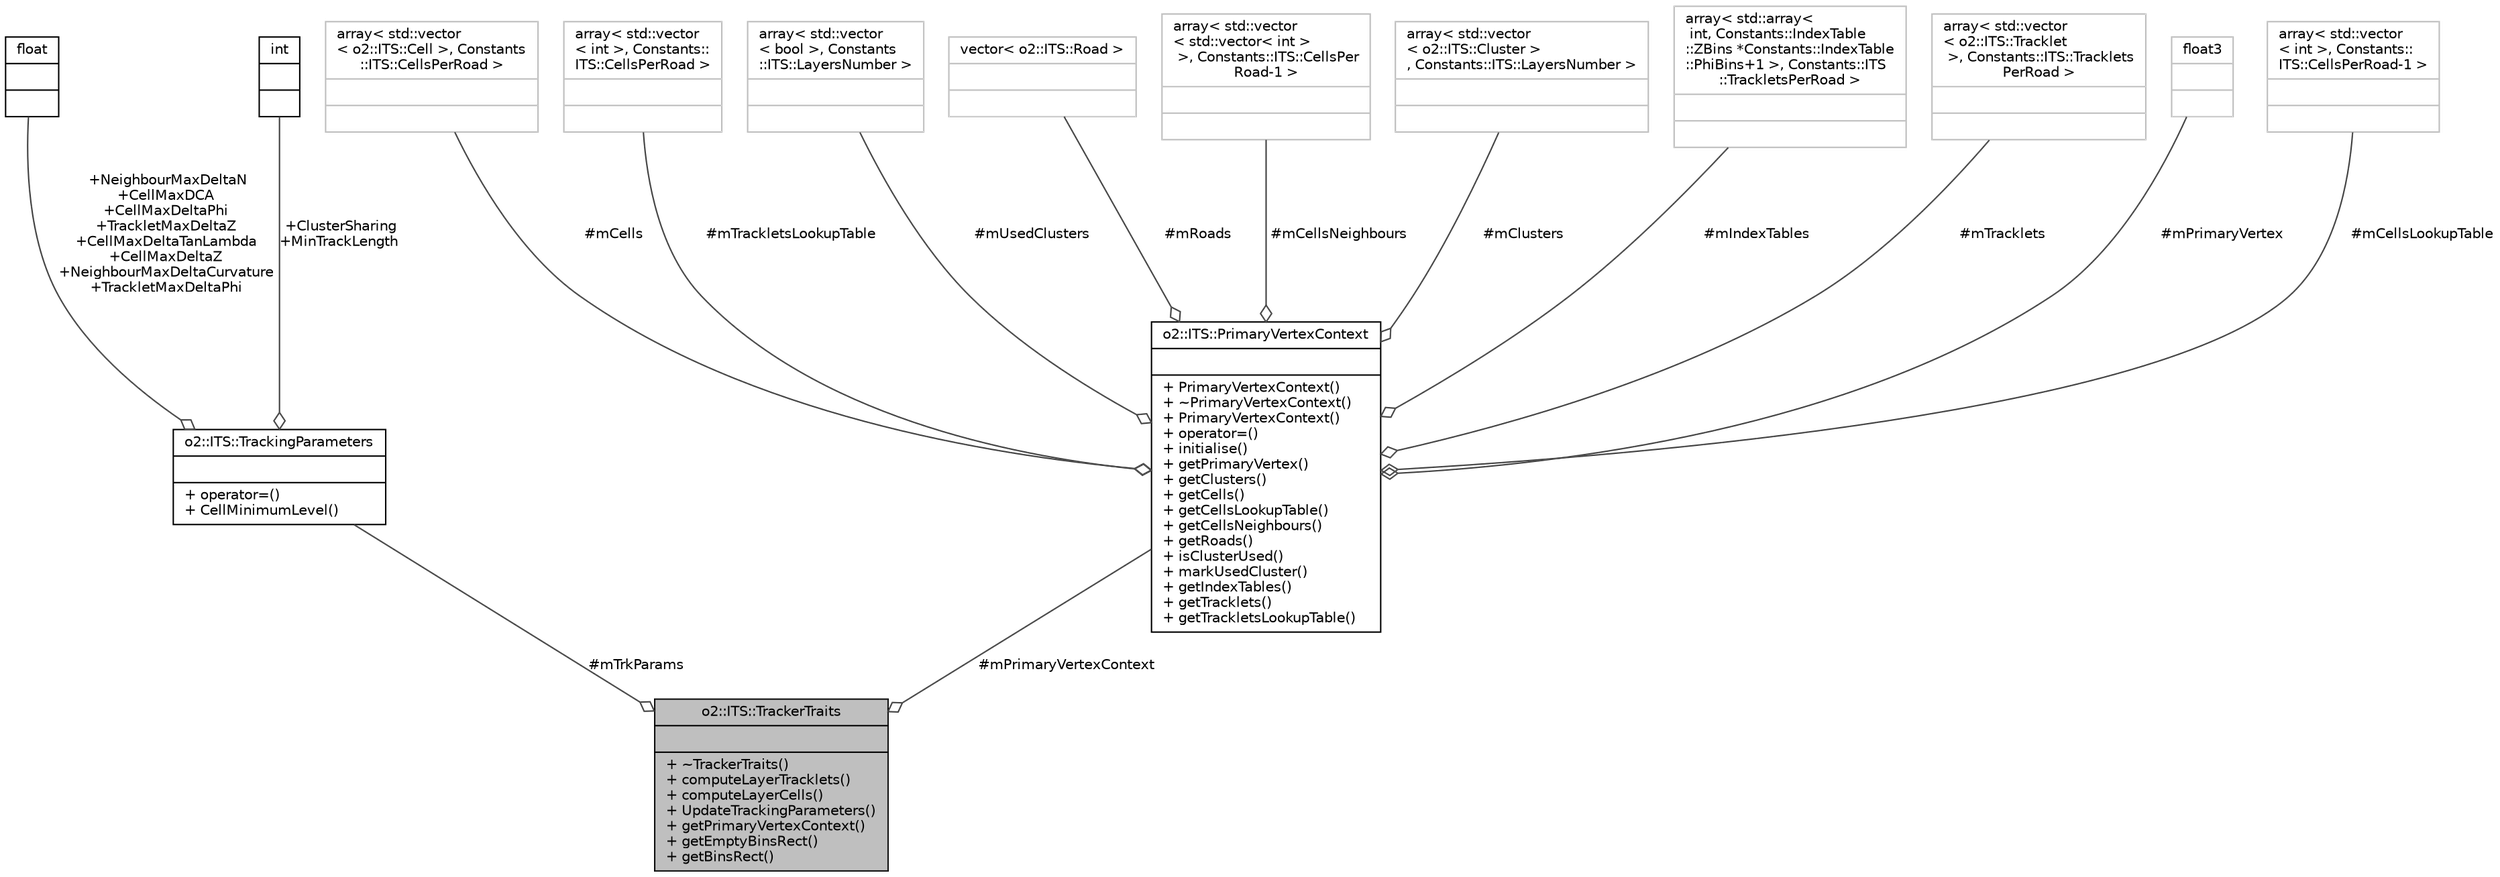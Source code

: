 digraph "o2::ITS::TrackerTraits"
{
 // INTERACTIVE_SVG=YES
  bgcolor="transparent";
  edge [fontname="Helvetica",fontsize="10",labelfontname="Helvetica",labelfontsize="10"];
  node [fontname="Helvetica",fontsize="10",shape=record];
  Node1 [label="{o2::ITS::TrackerTraits\n||+ ~TrackerTraits()\l+ computeLayerTracklets()\l+ computeLayerCells()\l+ UpdateTrackingParameters()\l+ getPrimaryVertexContext()\l+ getEmptyBinsRect()\l+ getBinsRect()\l}",height=0.2,width=0.4,color="black", fillcolor="grey75", style="filled" fontcolor="black"];
  Node2 -> Node1 [color="grey25",fontsize="10",style="solid",label=" #mTrkParams" ,arrowhead="odiamond",fontname="Helvetica"];
  Node2 [label="{o2::ITS::TrackingParameters\n||+ operator=()\l+ CellMinimumLevel()\l}",height=0.2,width=0.4,color="black",URL="$d4/d4f/structo2_1_1ITS_1_1TrackingParameters.html"];
  Node3 -> Node2 [color="grey25",fontsize="10",style="solid",label=" +NeighbourMaxDeltaN\n+CellMaxDCA\n+CellMaxDeltaPhi\n+TrackletMaxDeltaZ\n+CellMaxDeltaTanLambda\n+CellMaxDeltaZ\n+NeighbourMaxDeltaCurvature\n+TrackletMaxDeltaPhi" ,arrowhead="odiamond",fontname="Helvetica"];
  Node3 [label="{float\n||}",height=0.2,width=0.4,color="black",URL="$d4/dc3/classfloat.html"];
  Node4 -> Node2 [color="grey25",fontsize="10",style="solid",label=" +ClusterSharing\n+MinTrackLength" ,arrowhead="odiamond",fontname="Helvetica"];
  Node4 [label="{int\n||}",height=0.2,width=0.4,color="black",URL="$d1/da0/classint.html"];
  Node5 -> Node1 [color="grey25",fontsize="10",style="solid",label=" #mPrimaryVertexContext" ,arrowhead="odiamond",fontname="Helvetica"];
  Node5 [label="{o2::ITS::PrimaryVertexContext\n||+ PrimaryVertexContext()\l+ ~PrimaryVertexContext()\l+ PrimaryVertexContext()\l+ operator=()\l+ initialise()\l+ getPrimaryVertex()\l+ getClusters()\l+ getCells()\l+ getCellsLookupTable()\l+ getCellsNeighbours()\l+ getRoads()\l+ isClusterUsed()\l+ markUsedCluster()\l+ getIndexTables()\l+ getTracklets()\l+ getTrackletsLookupTable()\l}",height=0.2,width=0.4,color="black",URL="$d4/d78/classo2_1_1ITS_1_1PrimaryVertexContext.html"];
  Node6 -> Node5 [color="grey25",fontsize="10",style="solid",label=" #mCells" ,arrowhead="odiamond",fontname="Helvetica"];
  Node6 [label="{array\< std::vector\l\< o2::ITS::Cell \>, Constants\l::ITS::CellsPerRoad \>\n||}",height=0.2,width=0.4,color="grey75"];
  Node7 -> Node5 [color="grey25",fontsize="10",style="solid",label=" #mTrackletsLookupTable" ,arrowhead="odiamond",fontname="Helvetica"];
  Node7 [label="{array\< std::vector\l\< int \>, Constants::\lITS::CellsPerRoad \>\n||}",height=0.2,width=0.4,color="grey75"];
  Node8 -> Node5 [color="grey25",fontsize="10",style="solid",label=" #mUsedClusters" ,arrowhead="odiamond",fontname="Helvetica"];
  Node8 [label="{array\< std::vector\l\< bool \>, Constants\l::ITS::LayersNumber \>\n||}",height=0.2,width=0.4,color="grey75"];
  Node9 -> Node5 [color="grey25",fontsize="10",style="solid",label=" #mRoads" ,arrowhead="odiamond",fontname="Helvetica"];
  Node9 [label="{vector\< o2::ITS::Road \>\n||}",height=0.2,width=0.4,color="grey75"];
  Node10 -> Node5 [color="grey25",fontsize="10",style="solid",label=" #mCellsNeighbours" ,arrowhead="odiamond",fontname="Helvetica"];
  Node10 [label="{array\< std::vector\l\< std::vector\< int \>\l \>, Constants::ITS::CellsPer\lRoad-1 \>\n||}",height=0.2,width=0.4,color="grey75"];
  Node11 -> Node5 [color="grey25",fontsize="10",style="solid",label=" #mClusters" ,arrowhead="odiamond",fontname="Helvetica"];
  Node11 [label="{array\< std::vector\l\< o2::ITS::Cluster \>\l, Constants::ITS::LayersNumber \>\n||}",height=0.2,width=0.4,color="grey75"];
  Node12 -> Node5 [color="grey25",fontsize="10",style="solid",label=" #mIndexTables" ,arrowhead="odiamond",fontname="Helvetica"];
  Node12 [label="{array\< std::array\<\l int, Constants::IndexTable\l::ZBins *Constants::IndexTable\l::PhiBins+1 \>, Constants::ITS\l::TrackletsPerRoad \>\n||}",height=0.2,width=0.4,color="grey75"];
  Node13 -> Node5 [color="grey25",fontsize="10",style="solid",label=" #mTracklets" ,arrowhead="odiamond",fontname="Helvetica"];
  Node13 [label="{array\< std::vector\l\< o2::ITS::Tracklet\l \>, Constants::ITS::Tracklets\lPerRoad \>\n||}",height=0.2,width=0.4,color="grey75"];
  Node14 -> Node5 [color="grey25",fontsize="10",style="solid",label=" #mPrimaryVertex" ,arrowhead="odiamond",fontname="Helvetica"];
  Node14 [label="{float3\n||}",height=0.2,width=0.4,color="grey75"];
  Node15 -> Node5 [color="grey25",fontsize="10",style="solid",label=" #mCellsLookupTable" ,arrowhead="odiamond",fontname="Helvetica"];
  Node15 [label="{array\< std::vector\l\< int \>, Constants::\lITS::CellsPerRoad-1 \>\n||}",height=0.2,width=0.4,color="grey75"];
}
